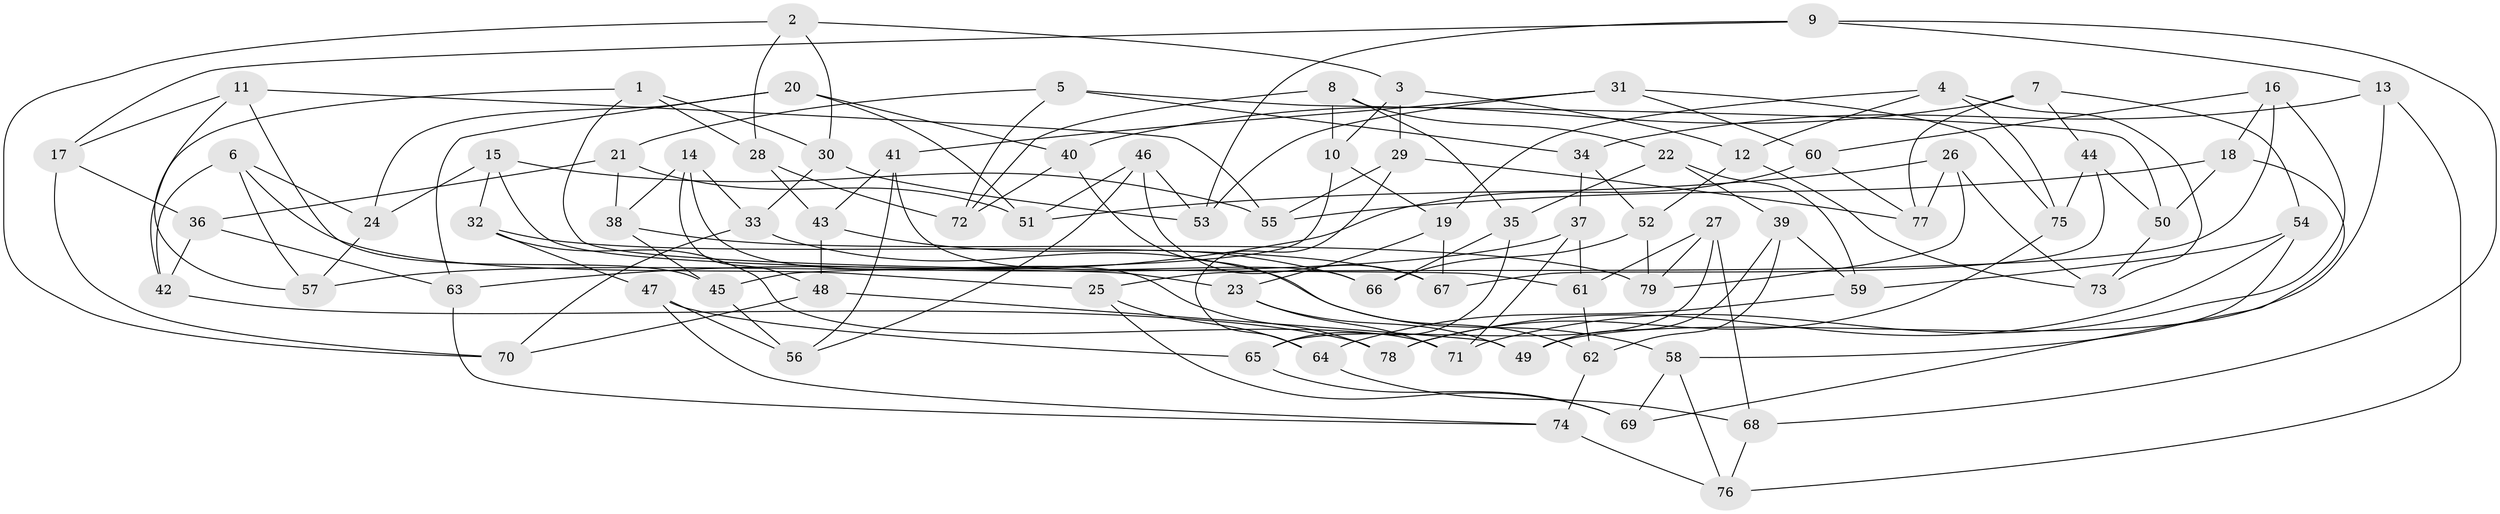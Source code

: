// Generated by graph-tools (version 1.1) at 2025/37/03/09/25 02:37:49]
// undirected, 79 vertices, 158 edges
graph export_dot {
graph [start="1"]
  node [color=gray90,style=filled];
  1;
  2;
  3;
  4;
  5;
  6;
  7;
  8;
  9;
  10;
  11;
  12;
  13;
  14;
  15;
  16;
  17;
  18;
  19;
  20;
  21;
  22;
  23;
  24;
  25;
  26;
  27;
  28;
  29;
  30;
  31;
  32;
  33;
  34;
  35;
  36;
  37;
  38;
  39;
  40;
  41;
  42;
  43;
  44;
  45;
  46;
  47;
  48;
  49;
  50;
  51;
  52;
  53;
  54;
  55;
  56;
  57;
  58;
  59;
  60;
  61;
  62;
  63;
  64;
  65;
  66;
  67;
  68;
  69;
  70;
  71;
  72;
  73;
  74;
  75;
  76;
  77;
  78;
  79;
  1 -- 61;
  1 -- 28;
  1 -- 42;
  1 -- 30;
  2 -- 28;
  2 -- 30;
  2 -- 3;
  2 -- 70;
  3 -- 29;
  3 -- 10;
  3 -- 12;
  4 -- 73;
  4 -- 12;
  4 -- 75;
  4 -- 19;
  5 -- 50;
  5 -- 21;
  5 -- 34;
  5 -- 72;
  6 -- 24;
  6 -- 25;
  6 -- 57;
  6 -- 42;
  7 -- 44;
  7 -- 77;
  7 -- 40;
  7 -- 54;
  8 -- 72;
  8 -- 22;
  8 -- 35;
  8 -- 10;
  9 -- 13;
  9 -- 17;
  9 -- 68;
  9 -- 53;
  10 -- 45;
  10 -- 19;
  11 -- 55;
  11 -- 45;
  11 -- 57;
  11 -- 17;
  12 -- 52;
  12 -- 73;
  13 -- 49;
  13 -- 34;
  13 -- 76;
  14 -- 78;
  14 -- 38;
  14 -- 48;
  14 -- 33;
  15 -- 32;
  15 -- 55;
  15 -- 23;
  15 -- 24;
  16 -- 18;
  16 -- 60;
  16 -- 25;
  16 -- 71;
  17 -- 70;
  17 -- 36;
  18 -- 55;
  18 -- 69;
  18 -- 50;
  19 -- 67;
  19 -- 23;
  20 -- 63;
  20 -- 40;
  20 -- 51;
  20 -- 24;
  21 -- 36;
  21 -- 38;
  21 -- 51;
  22 -- 59;
  22 -- 39;
  22 -- 35;
  23 -- 49;
  23 -- 71;
  24 -- 57;
  25 -- 64;
  25 -- 69;
  26 -- 77;
  26 -- 51;
  26 -- 79;
  26 -- 73;
  27 -- 65;
  27 -- 68;
  27 -- 61;
  27 -- 79;
  28 -- 72;
  28 -- 43;
  29 -- 55;
  29 -- 77;
  29 -- 64;
  30 -- 33;
  30 -- 53;
  31 -- 75;
  31 -- 41;
  31 -- 53;
  31 -- 60;
  32 -- 67;
  32 -- 71;
  32 -- 47;
  33 -- 70;
  33 -- 58;
  34 -- 37;
  34 -- 52;
  35 -- 65;
  35 -- 66;
  36 -- 63;
  36 -- 42;
  37 -- 57;
  37 -- 71;
  37 -- 61;
  38 -- 45;
  38 -- 79;
  39 -- 59;
  39 -- 62;
  39 -- 49;
  40 -- 62;
  40 -- 72;
  41 -- 56;
  41 -- 66;
  41 -- 43;
  42 -- 78;
  43 -- 66;
  43 -- 48;
  44 -- 50;
  44 -- 75;
  44 -- 67;
  45 -- 56;
  46 -- 51;
  46 -- 67;
  46 -- 53;
  46 -- 56;
  47 -- 56;
  47 -- 65;
  47 -- 74;
  48 -- 70;
  48 -- 49;
  50 -- 73;
  52 -- 66;
  52 -- 79;
  54 -- 59;
  54 -- 58;
  54 -- 78;
  58 -- 76;
  58 -- 69;
  59 -- 64;
  60 -- 77;
  60 -- 63;
  61 -- 62;
  62 -- 74;
  63 -- 74;
  64 -- 68;
  65 -- 69;
  68 -- 76;
  74 -- 76;
  75 -- 78;
}
